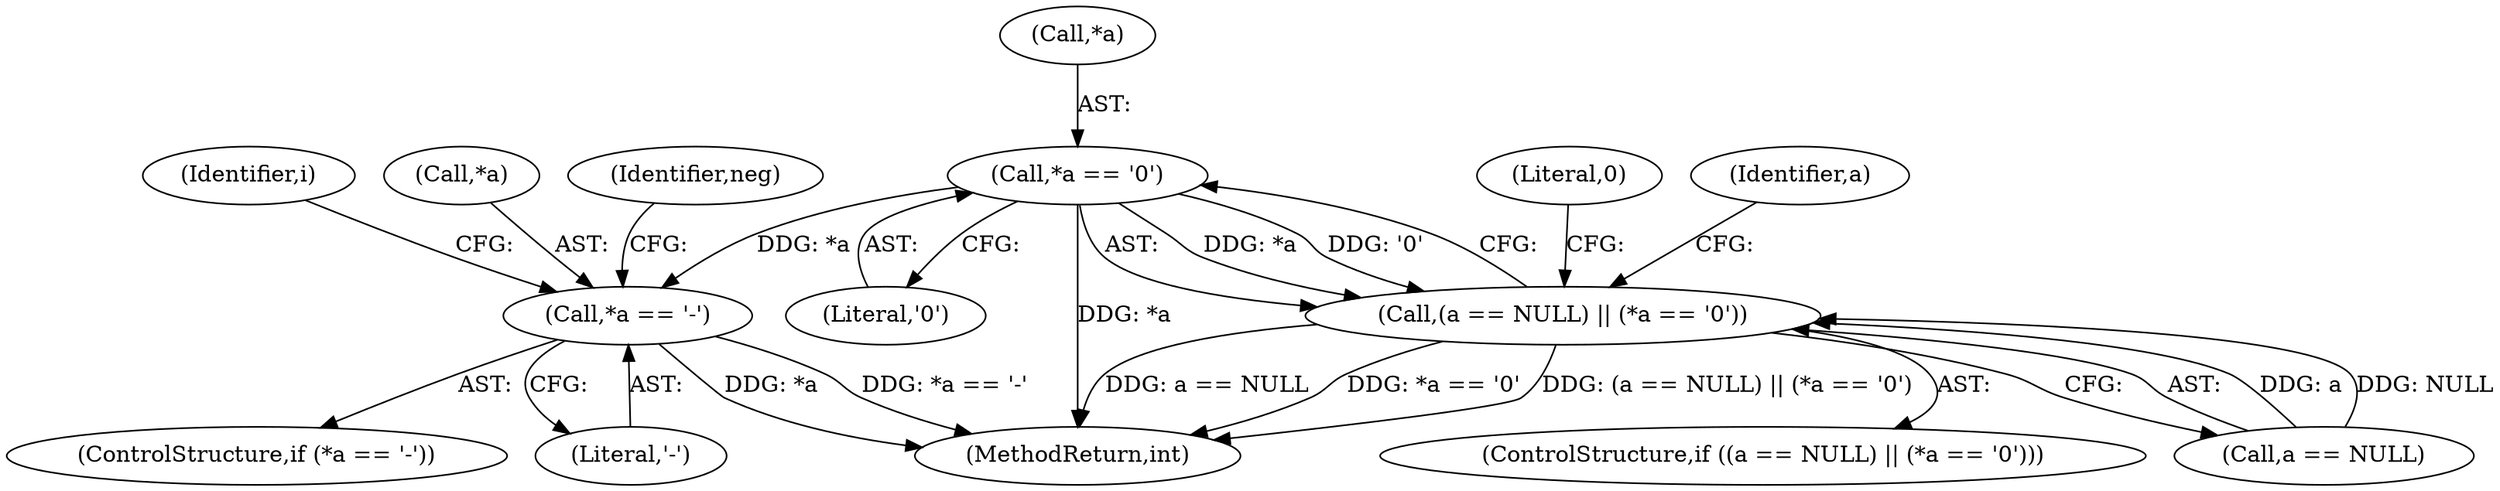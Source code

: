 digraph "0_openssl_c175308407858afff3fc8c2e5e085d94d12edc7d@pointer" {
"1000128" [label="(Call,*a == '\0')"];
"1000124" [label="(Call,(a == NULL) || (*a == '\0'))"];
"1000135" [label="(Call,*a == '-')"];
"1000137" [label="(Identifier,a)"];
"1000124" [label="(Call,(a == NULL) || (*a == '\0'))"];
"1000134" [label="(ControlStructure,if (*a == '-'))"];
"1000136" [label="(Call,*a)"];
"1000123" [label="(ControlStructure,if ((a == NULL) || (*a == '\0')))"];
"1000131" [label="(Literal,'\0')"];
"1000141" [label="(Identifier,neg)"];
"1000149" [label="(Identifier,i)"];
"1000135" [label="(Call,*a == '-')"];
"1000129" [label="(Call,*a)"];
"1000125" [label="(Call,a == NULL)"];
"1000128" [label="(Call,*a == '\0')"];
"1000133" [label="(Literal,0)"];
"1000138" [label="(Literal,'-')"];
"1000170" [label="(MethodReturn,int)"];
"1000128" -> "1000124"  [label="AST: "];
"1000128" -> "1000131"  [label="CFG: "];
"1000129" -> "1000128"  [label="AST: "];
"1000131" -> "1000128"  [label="AST: "];
"1000124" -> "1000128"  [label="CFG: "];
"1000128" -> "1000170"  [label="DDG: *a"];
"1000128" -> "1000124"  [label="DDG: *a"];
"1000128" -> "1000124"  [label="DDG: '\0'"];
"1000128" -> "1000135"  [label="DDG: *a"];
"1000124" -> "1000123"  [label="AST: "];
"1000124" -> "1000125"  [label="CFG: "];
"1000125" -> "1000124"  [label="AST: "];
"1000133" -> "1000124"  [label="CFG: "];
"1000137" -> "1000124"  [label="CFG: "];
"1000124" -> "1000170"  [label="DDG: a == NULL"];
"1000124" -> "1000170"  [label="DDG: *a == '\0'"];
"1000124" -> "1000170"  [label="DDG: (a == NULL) || (*a == '\0')"];
"1000125" -> "1000124"  [label="DDG: a"];
"1000125" -> "1000124"  [label="DDG: NULL"];
"1000135" -> "1000134"  [label="AST: "];
"1000135" -> "1000138"  [label="CFG: "];
"1000136" -> "1000135"  [label="AST: "];
"1000138" -> "1000135"  [label="AST: "];
"1000141" -> "1000135"  [label="CFG: "];
"1000149" -> "1000135"  [label="CFG: "];
"1000135" -> "1000170"  [label="DDG: *a == '-'"];
"1000135" -> "1000170"  [label="DDG: *a"];
}

